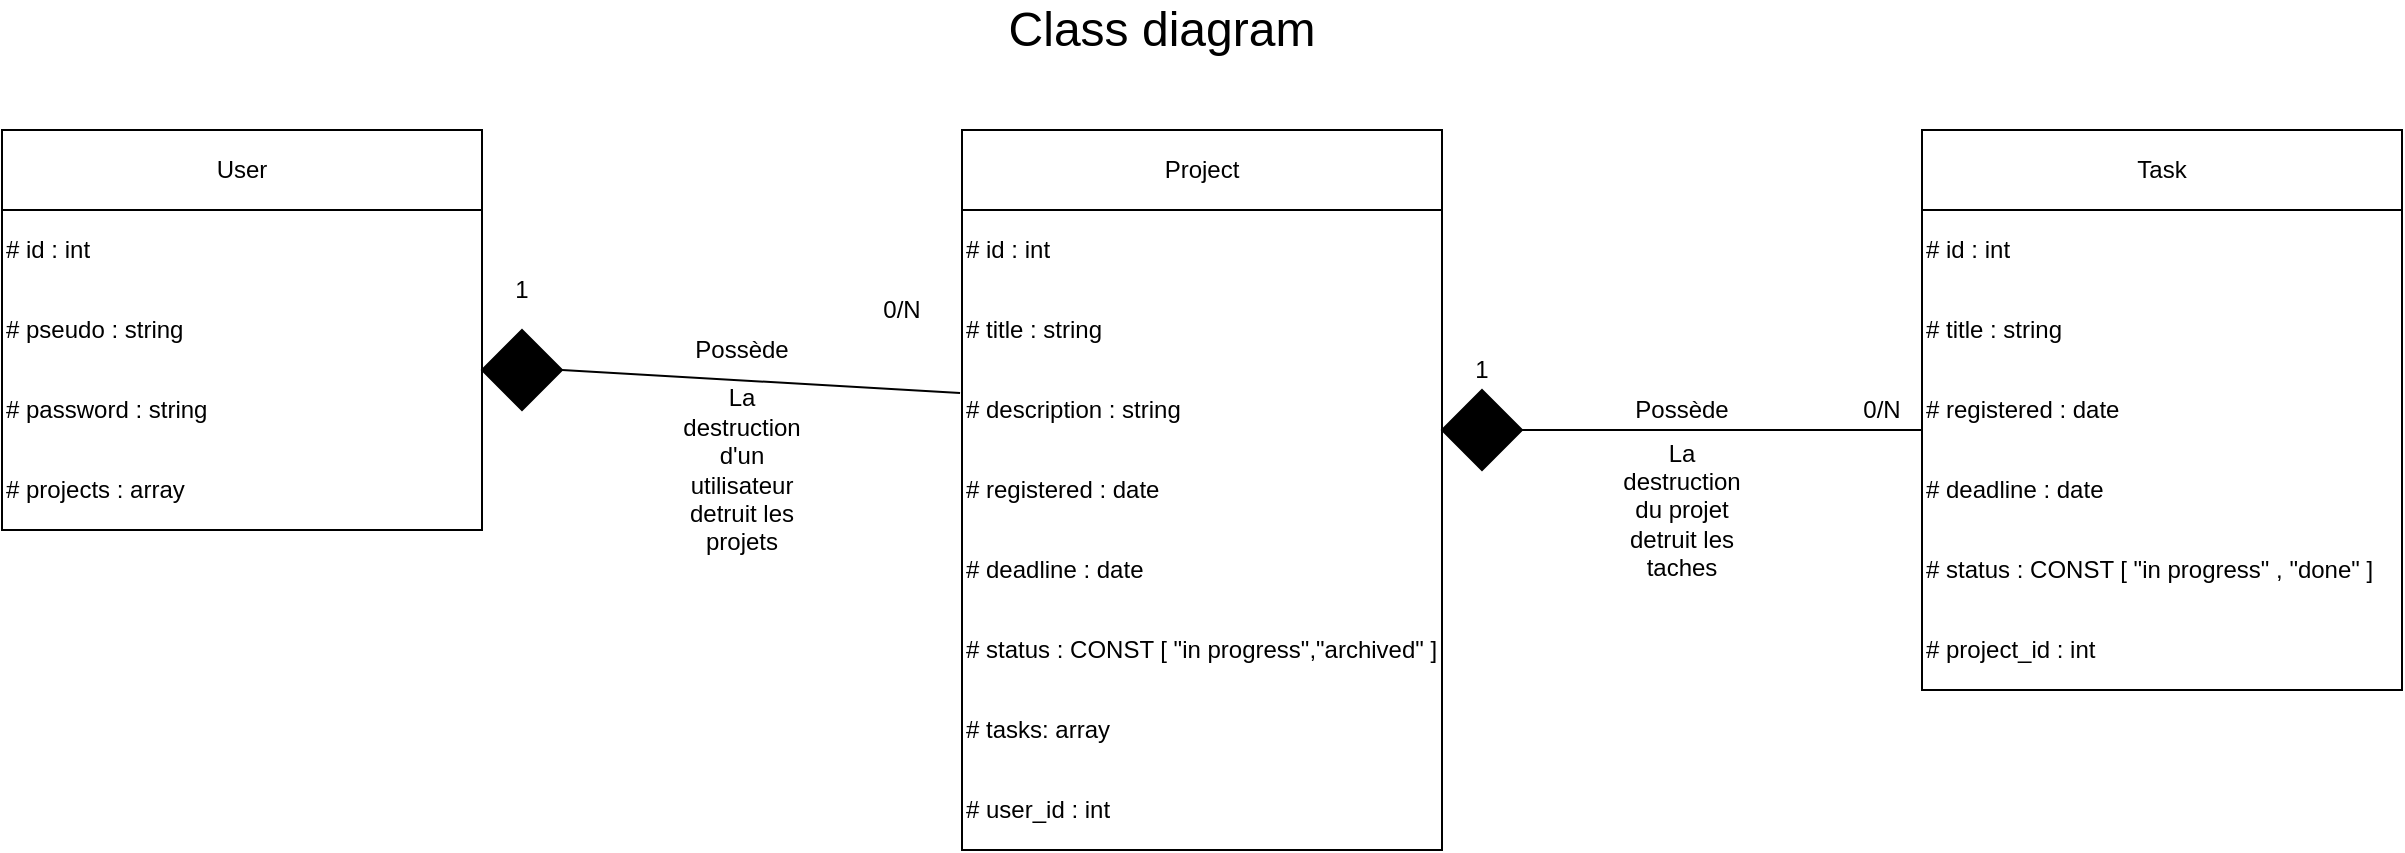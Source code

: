 <mxfile version="13.7.9" type="device"><diagram id="l8g8KPc_eBx1WFDBHUhK" name="Page-1"><mxGraphModel dx="1264" dy="592" grid="1" gridSize="10" guides="1" tooltips="1" connect="1" arrows="1" fold="1" page="1" pageScale="1" pageWidth="2336" pageHeight="1654" math="0" shadow="0"><root><mxCell id="0"/><mxCell id="1" parent="0"/><mxCell id="Zg701MIfTELyruWwfLHr-1" value="" style="rounded=0;whiteSpace=wrap;html=1;" parent="1" vertex="1"><mxGeometry x="160" y="120" width="240" height="160" as="geometry"/></mxCell><mxCell id="Zg701MIfTELyruWwfLHr-2" value="# id : int" style="text;html=1;strokeColor=none;fillColor=none;align=left;verticalAlign=middle;whiteSpace=wrap;rounded=0;" parent="1" vertex="1"><mxGeometry x="160" y="130" width="240" height="20" as="geometry"/></mxCell><mxCell id="Zg701MIfTELyruWwfLHr-3" value="# pseudo : string" style="text;html=1;strokeColor=none;fillColor=none;align=left;verticalAlign=middle;whiteSpace=wrap;rounded=0;" parent="1" vertex="1"><mxGeometry x="160" y="170" width="240" height="20" as="geometry"/></mxCell><mxCell id="Zg701MIfTELyruWwfLHr-4" value="# password : string" style="text;html=1;strokeColor=none;fillColor=none;align=left;verticalAlign=middle;whiteSpace=wrap;rounded=0;" parent="1" vertex="1"><mxGeometry x="160" y="210" width="240" height="20" as="geometry"/></mxCell><mxCell id="Zg701MIfTELyruWwfLHr-5" value="# projects : array" style="text;html=1;strokeColor=none;fillColor=none;align=left;verticalAlign=middle;whiteSpace=wrap;rounded=0;" parent="1" vertex="1"><mxGeometry x="160" y="250" width="240" height="20" as="geometry"/></mxCell><mxCell id="Zg701MIfTELyruWwfLHr-7" value="" style="rounded=0;whiteSpace=wrap;html=1;" parent="1" vertex="1"><mxGeometry x="160" y="80" width="240" height="40" as="geometry"/></mxCell><mxCell id="Zg701MIfTELyruWwfLHr-8" value="User" style="text;html=1;strokeColor=none;fillColor=none;align=center;verticalAlign=middle;whiteSpace=wrap;rounded=0;" parent="1" vertex="1"><mxGeometry x="260" y="90" width="40" height="20" as="geometry"/></mxCell><mxCell id="Zg701MIfTELyruWwfLHr-9" value="" style="rounded=0;whiteSpace=wrap;html=1;" parent="1" vertex="1"><mxGeometry x="640" y="120" width="240" height="320" as="geometry"/></mxCell><mxCell id="Zg701MIfTELyruWwfLHr-10" value="# id : int" style="text;html=1;strokeColor=none;fillColor=none;align=left;verticalAlign=middle;whiteSpace=wrap;rounded=0;" parent="1" vertex="1"><mxGeometry x="640" y="130" width="240" height="20" as="geometry"/></mxCell><mxCell id="Zg701MIfTELyruWwfLHr-11" value="# title : string" style="text;html=1;strokeColor=none;fillColor=none;align=left;verticalAlign=middle;whiteSpace=wrap;rounded=0;" parent="1" vertex="1"><mxGeometry x="640" y="170" width="240" height="20" as="geometry"/></mxCell><mxCell id="Zg701MIfTELyruWwfLHr-12" value="# description : string" style="text;html=1;strokeColor=none;fillColor=none;align=left;verticalAlign=middle;whiteSpace=wrap;rounded=0;" parent="1" vertex="1"><mxGeometry x="640" y="210" width="240" height="20" as="geometry"/></mxCell><mxCell id="Zg701MIfTELyruWwfLHr-13" value="# registered : date" style="text;html=1;strokeColor=none;fillColor=none;align=left;verticalAlign=middle;whiteSpace=wrap;rounded=0;" parent="1" vertex="1"><mxGeometry x="640" y="250" width="240" height="20" as="geometry"/></mxCell><mxCell id="Zg701MIfTELyruWwfLHr-14" value="" style="rounded=0;whiteSpace=wrap;html=1;" parent="1" vertex="1"><mxGeometry x="640" y="80" width="240" height="40" as="geometry"/></mxCell><mxCell id="Zg701MIfTELyruWwfLHr-15" value="Project" style="text;html=1;strokeColor=none;fillColor=none;align=center;verticalAlign=middle;whiteSpace=wrap;rounded=0;" parent="1" vertex="1"><mxGeometry x="740" y="90" width="40" height="20" as="geometry"/></mxCell><mxCell id="Zg701MIfTELyruWwfLHr-16" value="# deadline : date" style="text;html=1;strokeColor=none;fillColor=none;align=left;verticalAlign=middle;whiteSpace=wrap;rounded=0;" parent="1" vertex="1"><mxGeometry x="640" y="290" width="240" height="20" as="geometry"/></mxCell><mxCell id="Zg701MIfTELyruWwfLHr-17" value="# user_id : int" style="text;html=1;strokeColor=none;fillColor=none;align=left;verticalAlign=middle;whiteSpace=wrap;rounded=0;" parent="1" vertex="1"><mxGeometry x="640" y="410" width="240" height="20" as="geometry"/></mxCell><mxCell id="Zg701MIfTELyruWwfLHr-18" value="# tasks: array" style="text;html=1;strokeColor=none;fillColor=none;align=left;verticalAlign=middle;whiteSpace=wrap;rounded=0;" parent="1" vertex="1"><mxGeometry x="640" y="370" width="240" height="20" as="geometry"/></mxCell><mxCell id="Zg701MIfTELyruWwfLHr-19" value="" style="rounded=0;whiteSpace=wrap;html=1;" parent="1" vertex="1"><mxGeometry x="1120" y="120" width="240" height="240" as="geometry"/></mxCell><mxCell id="Zg701MIfTELyruWwfLHr-20" value="# id : int" style="text;html=1;strokeColor=none;fillColor=none;align=left;verticalAlign=middle;whiteSpace=wrap;rounded=0;" parent="1" vertex="1"><mxGeometry x="1120" y="130" width="240" height="20" as="geometry"/></mxCell><mxCell id="Zg701MIfTELyruWwfLHr-21" value="# title : string" style="text;html=1;strokeColor=none;fillColor=none;align=left;verticalAlign=middle;whiteSpace=wrap;rounded=0;" parent="1" vertex="1"><mxGeometry x="1120" y="170" width="240" height="20" as="geometry"/></mxCell><mxCell id="Zg701MIfTELyruWwfLHr-23" value="# registered : date" style="text;html=1;strokeColor=none;fillColor=none;align=left;verticalAlign=middle;whiteSpace=wrap;rounded=0;" parent="1" vertex="1"><mxGeometry x="1120" y="210" width="240" height="20" as="geometry"/></mxCell><mxCell id="Zg701MIfTELyruWwfLHr-24" value="" style="rounded=0;whiteSpace=wrap;html=1;" parent="1" vertex="1"><mxGeometry x="1120" y="80" width="240" height="40" as="geometry"/></mxCell><mxCell id="Zg701MIfTELyruWwfLHr-25" value="Task" style="text;html=1;strokeColor=none;fillColor=none;align=center;verticalAlign=middle;whiteSpace=wrap;rounded=0;" parent="1" vertex="1"><mxGeometry x="1220" y="90" width="40" height="20" as="geometry"/></mxCell><mxCell id="Zg701MIfTELyruWwfLHr-26" value="# deadline : date" style="text;html=1;strokeColor=none;fillColor=none;align=left;verticalAlign=middle;whiteSpace=wrap;rounded=0;" parent="1" vertex="1"><mxGeometry x="1120" y="250" width="240" height="20" as="geometry"/></mxCell><mxCell id="Zg701MIfTELyruWwfLHr-27" value="# project_id : int" style="text;html=1;strokeColor=none;fillColor=none;align=left;verticalAlign=middle;whiteSpace=wrap;rounded=0;" parent="1" vertex="1"><mxGeometry x="1120" y="330" width="240" height="20" as="geometry"/></mxCell><mxCell id="Zg701MIfTELyruWwfLHr-29" value="" style="rhombus;whiteSpace=wrap;html=1;fillColor=#000000;" parent="1" vertex="1"><mxGeometry x="400" y="180" width="40" height="40" as="geometry"/></mxCell><mxCell id="Zg701MIfTELyruWwfLHr-30" value="" style="rhombus;whiteSpace=wrap;html=1;fillColor=#000000;" parent="1" vertex="1"><mxGeometry x="880" y="210" width="40" height="40" as="geometry"/></mxCell><mxCell id="Zg701MIfTELyruWwfLHr-31" value="" style="endArrow=none;html=1;exitX=-0.004;exitY=0.286;exitDx=0;exitDy=0;exitPerimeter=0;" parent="1" source="Zg701MIfTELyruWwfLHr-9" edge="1"><mxGeometry width="50" height="50" relative="1" as="geometry"><mxPoint x="510" y="270" as="sourcePoint"/><mxPoint x="440" y="200" as="targetPoint"/><Array as="points"/></mxGeometry></mxCell><mxCell id="Zg701MIfTELyruWwfLHr-32" value="" style="endArrow=none;html=1;entryX=0;entryY=0.5;entryDx=0;entryDy=0;exitX=1;exitY=0.5;exitDx=0;exitDy=0;" parent="1" edge="1"><mxGeometry width="50" height="50" relative="1" as="geometry"><mxPoint x="920" y="230" as="sourcePoint"/><mxPoint x="1120" y="230" as="targetPoint"/></mxGeometry></mxCell><mxCell id="Zg701MIfTELyruWwfLHr-33" value="&lt;font style=&quot;font-size: 24px&quot;&gt;Class diagram&lt;/font&gt;" style="text;html=1;strokeColor=none;fillColor=none;align=center;verticalAlign=middle;whiteSpace=wrap;rounded=0;" parent="1" vertex="1"><mxGeometry x="660" y="20" width="160" height="20" as="geometry"/></mxCell><mxCell id="Zg701MIfTELyruWwfLHr-35" value="# status : CONST [ &quot;in progress&quot; , &quot;done&quot; ]" style="text;html=1;strokeColor=none;fillColor=none;align=left;verticalAlign=middle;whiteSpace=wrap;rounded=0;" parent="1" vertex="1"><mxGeometry x="1120" y="290" width="240" height="20" as="geometry"/></mxCell><mxCell id="Zg701MIfTELyruWwfLHr-36" value="Possède" style="text;html=1;strokeColor=none;fillColor=none;align=center;verticalAlign=middle;whiteSpace=wrap;rounded=0;" parent="1" vertex="1"><mxGeometry x="980" y="210" width="40" height="20" as="geometry"/></mxCell><mxCell id="Zg701MIfTELyruWwfLHr-37" value="La destruction du projet detruit les taches" style="text;html=1;strokeColor=none;fillColor=none;align=center;verticalAlign=middle;whiteSpace=wrap;rounded=0;" parent="1" vertex="1"><mxGeometry x="980" y="260" width="40" height="20" as="geometry"/></mxCell><mxCell id="Zg701MIfTELyruWwfLHr-38" value="Possède" style="text;html=1;strokeColor=none;fillColor=none;align=center;verticalAlign=middle;whiteSpace=wrap;rounded=0;" parent="1" vertex="1"><mxGeometry x="510" y="180" width="40" height="20" as="geometry"/></mxCell><mxCell id="Zg701MIfTELyruWwfLHr-39" value="1" style="text;html=1;strokeColor=none;fillColor=none;align=center;verticalAlign=middle;whiteSpace=wrap;rounded=0;" parent="1" vertex="1"><mxGeometry x="400" y="150" width="40" height="20" as="geometry"/></mxCell><mxCell id="Zg701MIfTELyruWwfLHr-40" value="0/N" style="text;html=1;strokeColor=none;fillColor=none;align=center;verticalAlign=middle;whiteSpace=wrap;rounded=0;" parent="1" vertex="1"><mxGeometry x="590" y="160" width="40" height="20" as="geometry"/></mxCell><mxCell id="Zg701MIfTELyruWwfLHr-41" value="1" style="text;html=1;strokeColor=none;fillColor=none;align=center;verticalAlign=middle;whiteSpace=wrap;rounded=0;" parent="1" vertex="1"><mxGeometry x="880" y="190" width="40" height="20" as="geometry"/></mxCell><mxCell id="Zg701MIfTELyruWwfLHr-42" value="0/N" style="text;html=1;strokeColor=none;fillColor=none;align=center;verticalAlign=middle;whiteSpace=wrap;rounded=0;" parent="1" vertex="1"><mxGeometry x="1080" y="210" width="40" height="20" as="geometry"/></mxCell><mxCell id="OROH6Z4EmzOsp7845Yuj-1" value="# status : CONST [ &quot;in progress&quot;,&quot;archived&quot; ]" style="text;html=1;strokeColor=none;fillColor=none;align=left;verticalAlign=middle;whiteSpace=wrap;rounded=0;" vertex="1" parent="1"><mxGeometry x="640" y="330" width="240" height="20" as="geometry"/></mxCell><mxCell id="OROH6Z4EmzOsp7845Yuj-3" value="La destruction d'un utilisateur detruit les projets" style="text;html=1;strokeColor=none;fillColor=none;align=center;verticalAlign=middle;whiteSpace=wrap;rounded=0;" vertex="1" parent="1"><mxGeometry x="510" y="240" width="40" height="20" as="geometry"/></mxCell></root></mxGraphModel></diagram></mxfile>